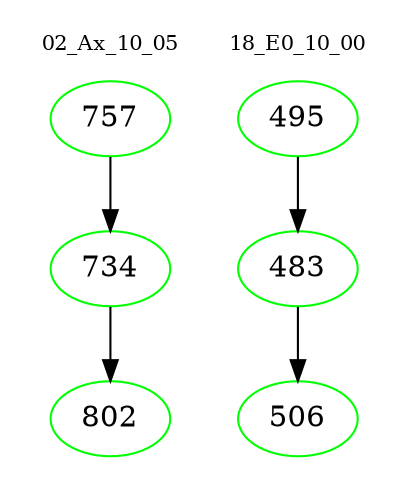 digraph{
subgraph cluster_0 {
color = white
label = "02_Ax_10_05";
fontsize=10;
T0_757 [label="757", color="green"]
T0_757 -> T0_734 [color="black"]
T0_734 [label="734", color="green"]
T0_734 -> T0_802 [color="black"]
T0_802 [label="802", color="green"]
}
subgraph cluster_1 {
color = white
label = "18_E0_10_00";
fontsize=10;
T1_495 [label="495", color="green"]
T1_495 -> T1_483 [color="black"]
T1_483 [label="483", color="green"]
T1_483 -> T1_506 [color="black"]
T1_506 [label="506", color="green"]
}
}
